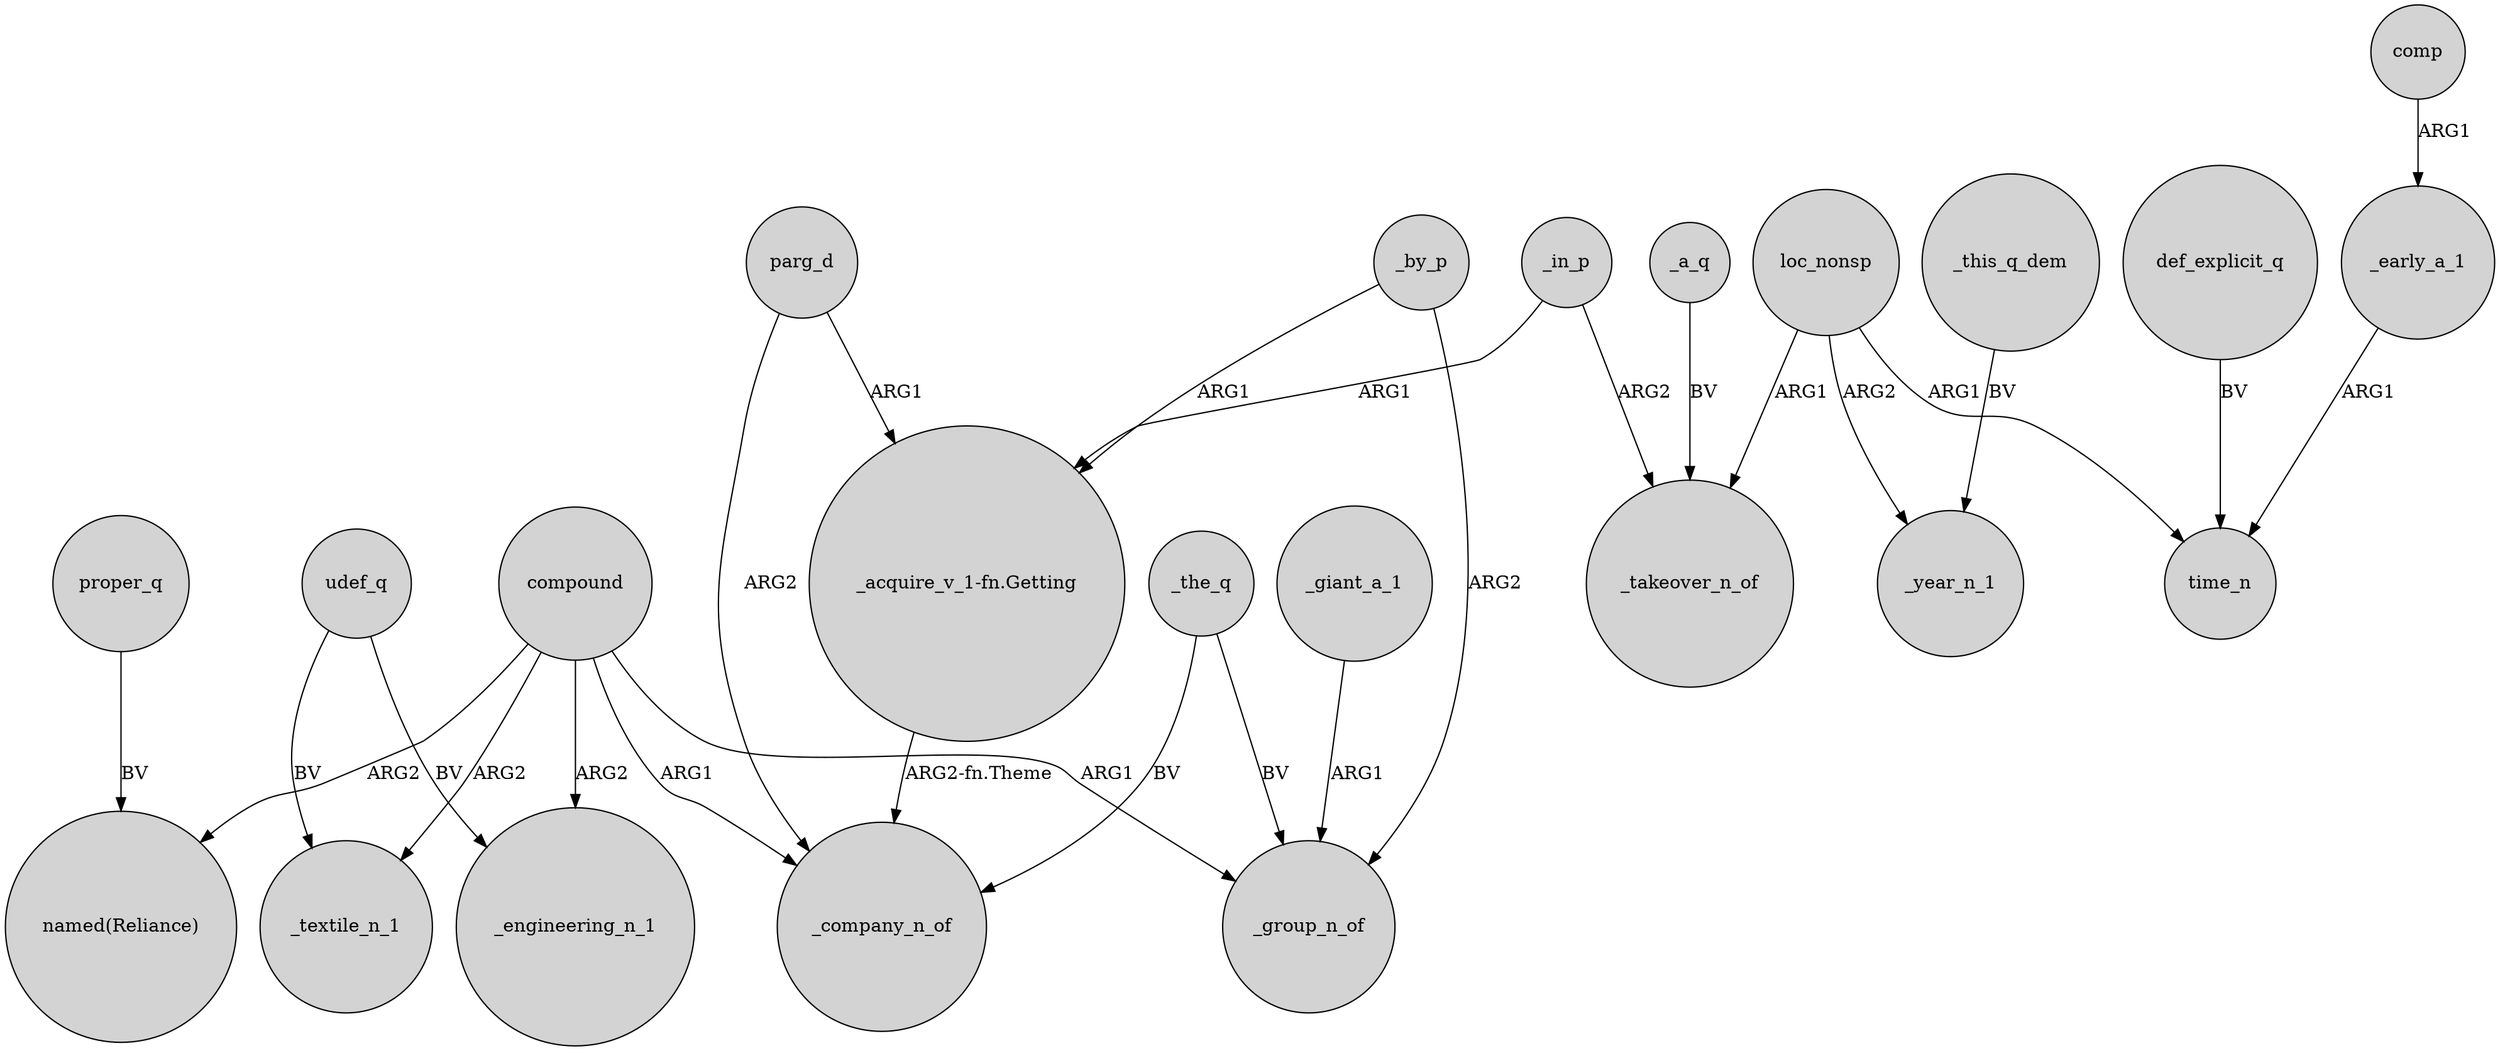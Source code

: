 digraph {
	node [shape=circle style=filled]
	_in_p -> "_acquire_v_1-fn.Getting" [label=ARG1]
	def_explicit_q -> time_n [label=BV]
	_a_q -> _takeover_n_of [label=BV]
	"_acquire_v_1-fn.Getting" -> _company_n_of [label="ARG2-fn.Theme"]
	compound -> _textile_n_1 [label=ARG2]
	_by_p -> "_acquire_v_1-fn.Getting" [label=ARG1]
	proper_q -> "named(Reliance)" [label=BV]
	loc_nonsp -> time_n [label=ARG1]
	_the_q -> _group_n_of [label=BV]
	_in_p -> _takeover_n_of [label=ARG2]
	_the_q -> _company_n_of [label=BV]
	compound -> "named(Reliance)" [label=ARG2]
	compound -> _company_n_of [label=ARG1]
	compound -> _engineering_n_1 [label=ARG2]
	compound -> _group_n_of [label=ARG1]
	parg_d -> _company_n_of [label=ARG2]
	loc_nonsp -> _year_n_1 [label=ARG2]
	_early_a_1 -> time_n [label=ARG1]
	_giant_a_1 -> _group_n_of [label=ARG1]
	loc_nonsp -> _takeover_n_of [label=ARG1]
	parg_d -> "_acquire_v_1-fn.Getting" [label=ARG1]
	_by_p -> _group_n_of [label=ARG2]
	udef_q -> _engineering_n_1 [label=BV]
	comp -> _early_a_1 [label=ARG1]
	udef_q -> _textile_n_1 [label=BV]
	_this_q_dem -> _year_n_1 [label=BV]
}
